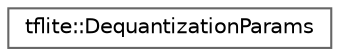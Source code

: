 digraph "Graphical Class Hierarchy"
{
 // LATEX_PDF_SIZE
  bgcolor="transparent";
  edge [fontname=Helvetica,fontsize=10,labelfontname=Helvetica,labelfontsize=10];
  node [fontname=Helvetica,fontsize=10,shape=box,height=0.2,width=0.4];
  rankdir="LR";
  Node0 [id="Node000000",label="tflite::DequantizationParams",height=0.2,width=0.4,color="grey40", fillcolor="white", style="filled",URL="$structtflite_1_1_dequantization_params.html",tooltip=" "];
}
